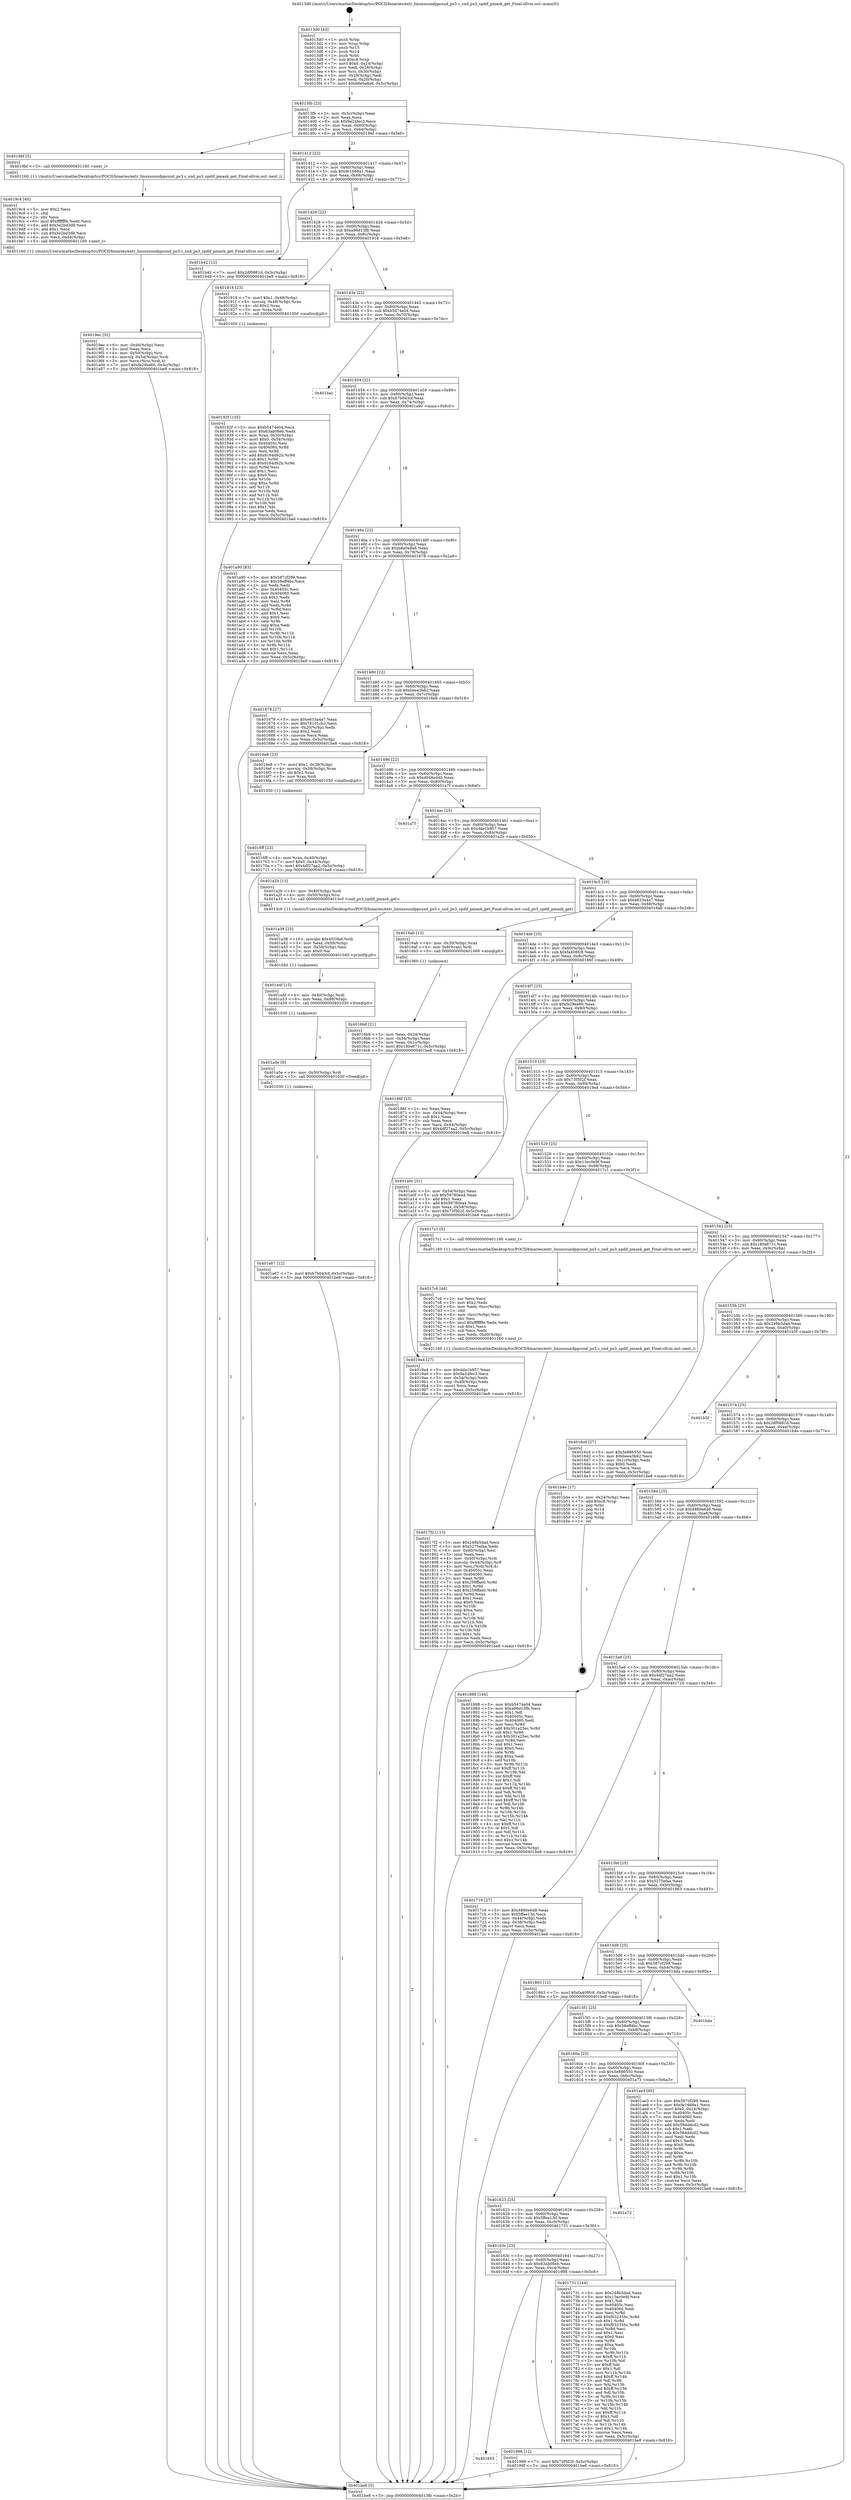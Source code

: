 digraph "0x4013d0" {
  label = "0x4013d0 (/mnt/c/Users/mathe/Desktop/tcc/POCII/binaries/extr_linuxsoundppcsnd_ps3.c_snd_ps3_spdif_pmask_get_Final-ollvm.out::main(0))"
  labelloc = "t"
  node[shape=record]

  Entry [label="",width=0.3,height=0.3,shape=circle,fillcolor=black,style=filled]
  "0x4013fb" [label="{
     0x4013fb [23]\l
     | [instrs]\l
     &nbsp;&nbsp;0x4013fb \<+3\>: mov -0x5c(%rbp),%eax\l
     &nbsp;&nbsp;0x4013fe \<+2\>: mov %eax,%ecx\l
     &nbsp;&nbsp;0x401400 \<+6\>: sub $0x9a24fec3,%ecx\l
     &nbsp;&nbsp;0x401406 \<+3\>: mov %eax,-0x60(%rbp)\l
     &nbsp;&nbsp;0x401409 \<+3\>: mov %ecx,-0x64(%rbp)\l
     &nbsp;&nbsp;0x40140c \<+6\>: je 00000000004019bf \<main+0x5ef\>\l
  }"]
  "0x4019bf" [label="{
     0x4019bf [5]\l
     | [instrs]\l
     &nbsp;&nbsp;0x4019bf \<+5\>: call 0000000000401160 \<next_i\>\l
     | [calls]\l
     &nbsp;&nbsp;0x401160 \{1\} (/mnt/c/Users/mathe/Desktop/tcc/POCII/binaries/extr_linuxsoundppcsnd_ps3.c_snd_ps3_spdif_pmask_get_Final-ollvm.out::next_i)\l
  }"]
  "0x401412" [label="{
     0x401412 [22]\l
     | [instrs]\l
     &nbsp;&nbsp;0x401412 \<+5\>: jmp 0000000000401417 \<main+0x47\>\l
     &nbsp;&nbsp;0x401417 \<+3\>: mov -0x60(%rbp),%eax\l
     &nbsp;&nbsp;0x40141a \<+5\>: sub $0x9c1668a1,%eax\l
     &nbsp;&nbsp;0x40141f \<+3\>: mov %eax,-0x68(%rbp)\l
     &nbsp;&nbsp;0x401422 \<+6\>: je 0000000000401b42 \<main+0x772\>\l
  }"]
  Exit [label="",width=0.3,height=0.3,shape=circle,fillcolor=black,style=filled,peripheries=2]
  "0x401b42" [label="{
     0x401b42 [12]\l
     | [instrs]\l
     &nbsp;&nbsp;0x401b42 \<+7\>: movl $0x2df0881d,-0x5c(%rbp)\l
     &nbsp;&nbsp;0x401b49 \<+5\>: jmp 0000000000401be8 \<main+0x818\>\l
  }"]
  "0x401428" [label="{
     0x401428 [22]\l
     | [instrs]\l
     &nbsp;&nbsp;0x401428 \<+5\>: jmp 000000000040142d \<main+0x5d\>\l
     &nbsp;&nbsp;0x40142d \<+3\>: mov -0x60(%rbp),%eax\l
     &nbsp;&nbsp;0x401430 \<+5\>: sub $0xa96d13fb,%eax\l
     &nbsp;&nbsp;0x401435 \<+3\>: mov %eax,-0x6c(%rbp)\l
     &nbsp;&nbsp;0x401438 \<+6\>: je 0000000000401918 \<main+0x548\>\l
  }"]
  "0x401a67" [label="{
     0x401a67 [12]\l
     | [instrs]\l
     &nbsp;&nbsp;0x401a67 \<+7\>: movl $0xb7b043cf,-0x5c(%rbp)\l
     &nbsp;&nbsp;0x401a6e \<+5\>: jmp 0000000000401be8 \<main+0x818\>\l
  }"]
  "0x401918" [label="{
     0x401918 [23]\l
     | [instrs]\l
     &nbsp;&nbsp;0x401918 \<+7\>: movl $0x1,-0x48(%rbp)\l
     &nbsp;&nbsp;0x40191f \<+4\>: movslq -0x48(%rbp),%rax\l
     &nbsp;&nbsp;0x401923 \<+4\>: shl $0x2,%rax\l
     &nbsp;&nbsp;0x401927 \<+3\>: mov %rax,%rdi\l
     &nbsp;&nbsp;0x40192a \<+5\>: call 0000000000401050 \<malloc@plt\>\l
     | [calls]\l
     &nbsp;&nbsp;0x401050 \{1\} (unknown)\l
  }"]
  "0x40143e" [label="{
     0x40143e [22]\l
     | [instrs]\l
     &nbsp;&nbsp;0x40143e \<+5\>: jmp 0000000000401443 \<main+0x73\>\l
     &nbsp;&nbsp;0x401443 \<+3\>: mov -0x60(%rbp),%eax\l
     &nbsp;&nbsp;0x401446 \<+5\>: sub $0xb5474e04,%eax\l
     &nbsp;&nbsp;0x40144b \<+3\>: mov %eax,-0x70(%rbp)\l
     &nbsp;&nbsp;0x40144e \<+6\>: je 0000000000401bac \<main+0x7dc\>\l
  }"]
  "0x401a5e" [label="{
     0x401a5e [9]\l
     | [instrs]\l
     &nbsp;&nbsp;0x401a5e \<+4\>: mov -0x50(%rbp),%rdi\l
     &nbsp;&nbsp;0x401a62 \<+5\>: call 0000000000401030 \<free@plt\>\l
     | [calls]\l
     &nbsp;&nbsp;0x401030 \{1\} (unknown)\l
  }"]
  "0x401bac" [label="{
     0x401bac\l
  }", style=dashed]
  "0x401454" [label="{
     0x401454 [22]\l
     | [instrs]\l
     &nbsp;&nbsp;0x401454 \<+5\>: jmp 0000000000401459 \<main+0x89\>\l
     &nbsp;&nbsp;0x401459 \<+3\>: mov -0x60(%rbp),%eax\l
     &nbsp;&nbsp;0x40145c \<+5\>: sub $0xb7b043cf,%eax\l
     &nbsp;&nbsp;0x401461 \<+3\>: mov %eax,-0x74(%rbp)\l
     &nbsp;&nbsp;0x401464 \<+6\>: je 0000000000401a90 \<main+0x6c0\>\l
  }"]
  "0x401a4f" [label="{
     0x401a4f [15]\l
     | [instrs]\l
     &nbsp;&nbsp;0x401a4f \<+4\>: mov -0x40(%rbp),%rdi\l
     &nbsp;&nbsp;0x401a53 \<+6\>: mov %eax,-0xd8(%rbp)\l
     &nbsp;&nbsp;0x401a59 \<+5\>: call 0000000000401030 \<free@plt\>\l
     | [calls]\l
     &nbsp;&nbsp;0x401030 \{1\} (unknown)\l
  }"]
  "0x401a90" [label="{
     0x401a90 [83]\l
     | [instrs]\l
     &nbsp;&nbsp;0x401a90 \<+5\>: mov $0x587cf299,%eax\l
     &nbsp;&nbsp;0x401a95 \<+5\>: mov $0x58eff4bc,%ecx\l
     &nbsp;&nbsp;0x401a9a \<+2\>: xor %edx,%edx\l
     &nbsp;&nbsp;0x401a9c \<+7\>: mov 0x40405c,%esi\l
     &nbsp;&nbsp;0x401aa3 \<+7\>: mov 0x404060,%edi\l
     &nbsp;&nbsp;0x401aaa \<+3\>: sub $0x1,%edx\l
     &nbsp;&nbsp;0x401aad \<+3\>: mov %esi,%r8d\l
     &nbsp;&nbsp;0x401ab0 \<+3\>: add %edx,%r8d\l
     &nbsp;&nbsp;0x401ab3 \<+4\>: imul %r8d,%esi\l
     &nbsp;&nbsp;0x401ab7 \<+3\>: and $0x1,%esi\l
     &nbsp;&nbsp;0x401aba \<+3\>: cmp $0x0,%esi\l
     &nbsp;&nbsp;0x401abd \<+4\>: sete %r9b\l
     &nbsp;&nbsp;0x401ac1 \<+3\>: cmp $0xa,%edi\l
     &nbsp;&nbsp;0x401ac4 \<+4\>: setl %r10b\l
     &nbsp;&nbsp;0x401ac8 \<+3\>: mov %r9b,%r11b\l
     &nbsp;&nbsp;0x401acb \<+3\>: and %r10b,%r11b\l
     &nbsp;&nbsp;0x401ace \<+3\>: xor %r10b,%r9b\l
     &nbsp;&nbsp;0x401ad1 \<+3\>: or %r9b,%r11b\l
     &nbsp;&nbsp;0x401ad4 \<+4\>: test $0x1,%r11b\l
     &nbsp;&nbsp;0x401ad8 \<+3\>: cmovne %ecx,%eax\l
     &nbsp;&nbsp;0x401adb \<+3\>: mov %eax,-0x5c(%rbp)\l
     &nbsp;&nbsp;0x401ade \<+5\>: jmp 0000000000401be8 \<main+0x818\>\l
  }"]
  "0x40146a" [label="{
     0x40146a [22]\l
     | [instrs]\l
     &nbsp;&nbsp;0x40146a \<+5\>: jmp 000000000040146f \<main+0x9f\>\l
     &nbsp;&nbsp;0x40146f \<+3\>: mov -0x60(%rbp),%eax\l
     &nbsp;&nbsp;0x401472 \<+5\>: sub $0xb8e0a8a6,%eax\l
     &nbsp;&nbsp;0x401477 \<+3\>: mov %eax,-0x78(%rbp)\l
     &nbsp;&nbsp;0x40147a \<+6\>: je 0000000000401678 \<main+0x2a8\>\l
  }"]
  "0x401a38" [label="{
     0x401a38 [23]\l
     | [instrs]\l
     &nbsp;&nbsp;0x401a38 \<+10\>: movabs $0x4020b6,%rdi\l
     &nbsp;&nbsp;0x401a42 \<+3\>: mov %eax,-0x58(%rbp)\l
     &nbsp;&nbsp;0x401a45 \<+3\>: mov -0x58(%rbp),%esi\l
     &nbsp;&nbsp;0x401a48 \<+2\>: mov $0x0,%al\l
     &nbsp;&nbsp;0x401a4a \<+5\>: call 0000000000401040 \<printf@plt\>\l
     | [calls]\l
     &nbsp;&nbsp;0x401040 \{1\} (unknown)\l
  }"]
  "0x401678" [label="{
     0x401678 [27]\l
     | [instrs]\l
     &nbsp;&nbsp;0x401678 \<+5\>: mov $0xe633a4a7,%eax\l
     &nbsp;&nbsp;0x40167d \<+5\>: mov $0x78101cb2,%ecx\l
     &nbsp;&nbsp;0x401682 \<+3\>: mov -0x20(%rbp),%edx\l
     &nbsp;&nbsp;0x401685 \<+3\>: cmp $0x2,%edx\l
     &nbsp;&nbsp;0x401688 \<+3\>: cmovne %ecx,%eax\l
     &nbsp;&nbsp;0x40168b \<+3\>: mov %eax,-0x5c(%rbp)\l
     &nbsp;&nbsp;0x40168e \<+5\>: jmp 0000000000401be8 \<main+0x818\>\l
  }"]
  "0x401480" [label="{
     0x401480 [22]\l
     | [instrs]\l
     &nbsp;&nbsp;0x401480 \<+5\>: jmp 0000000000401485 \<main+0xb5\>\l
     &nbsp;&nbsp;0x401485 \<+3\>: mov -0x60(%rbp),%eax\l
     &nbsp;&nbsp;0x401488 \<+5\>: sub $0xbeea3b62,%eax\l
     &nbsp;&nbsp;0x40148d \<+3\>: mov %eax,-0x7c(%rbp)\l
     &nbsp;&nbsp;0x401490 \<+6\>: je 00000000004016e8 \<main+0x318\>\l
  }"]
  "0x401be8" [label="{
     0x401be8 [5]\l
     | [instrs]\l
     &nbsp;&nbsp;0x401be8 \<+5\>: jmp 00000000004013fb \<main+0x2b\>\l
  }"]
  "0x4013d0" [label="{
     0x4013d0 [43]\l
     | [instrs]\l
     &nbsp;&nbsp;0x4013d0 \<+1\>: push %rbp\l
     &nbsp;&nbsp;0x4013d1 \<+3\>: mov %rsp,%rbp\l
     &nbsp;&nbsp;0x4013d4 \<+2\>: push %r15\l
     &nbsp;&nbsp;0x4013d6 \<+2\>: push %r14\l
     &nbsp;&nbsp;0x4013d8 \<+1\>: push %rbx\l
     &nbsp;&nbsp;0x4013d9 \<+7\>: sub $0xc8,%rsp\l
     &nbsp;&nbsp;0x4013e0 \<+7\>: movl $0x0,-0x24(%rbp)\l
     &nbsp;&nbsp;0x4013e7 \<+3\>: mov %edi,-0x28(%rbp)\l
     &nbsp;&nbsp;0x4013ea \<+4\>: mov %rsi,-0x30(%rbp)\l
     &nbsp;&nbsp;0x4013ee \<+3\>: mov -0x28(%rbp),%edi\l
     &nbsp;&nbsp;0x4013f1 \<+3\>: mov %edi,-0x20(%rbp)\l
     &nbsp;&nbsp;0x4013f4 \<+7\>: movl $0xb8e0a8a6,-0x5c(%rbp)\l
  }"]
  "0x4019ec" [label="{
     0x4019ec [32]\l
     | [instrs]\l
     &nbsp;&nbsp;0x4019ec \<+6\>: mov -0xd4(%rbp),%ecx\l
     &nbsp;&nbsp;0x4019f2 \<+3\>: imul %eax,%ecx\l
     &nbsp;&nbsp;0x4019f5 \<+4\>: mov -0x50(%rbp),%rsi\l
     &nbsp;&nbsp;0x4019f9 \<+4\>: movslq -0x54(%rbp),%rdi\l
     &nbsp;&nbsp;0x4019fd \<+3\>: mov %ecx,(%rsi,%rdi,4)\l
     &nbsp;&nbsp;0x401a00 \<+7\>: movl $0xfe29ee60,-0x5c(%rbp)\l
     &nbsp;&nbsp;0x401a07 \<+5\>: jmp 0000000000401be8 \<main+0x818\>\l
  }"]
  "0x4016e8" [label="{
     0x4016e8 [23]\l
     | [instrs]\l
     &nbsp;&nbsp;0x4016e8 \<+7\>: movl $0x1,-0x38(%rbp)\l
     &nbsp;&nbsp;0x4016ef \<+4\>: movslq -0x38(%rbp),%rax\l
     &nbsp;&nbsp;0x4016f3 \<+4\>: shl $0x2,%rax\l
     &nbsp;&nbsp;0x4016f7 \<+3\>: mov %rax,%rdi\l
     &nbsp;&nbsp;0x4016fa \<+5\>: call 0000000000401050 \<malloc@plt\>\l
     | [calls]\l
     &nbsp;&nbsp;0x401050 \{1\} (unknown)\l
  }"]
  "0x401496" [label="{
     0x401496 [22]\l
     | [instrs]\l
     &nbsp;&nbsp;0x401496 \<+5\>: jmp 000000000040149b \<main+0xcb\>\l
     &nbsp;&nbsp;0x40149b \<+3\>: mov -0x60(%rbp),%eax\l
     &nbsp;&nbsp;0x40149e \<+5\>: sub $0xd048ed40,%eax\l
     &nbsp;&nbsp;0x4014a3 \<+3\>: mov %eax,-0x80(%rbp)\l
     &nbsp;&nbsp;0x4014a6 \<+6\>: je 0000000000401a7f \<main+0x6af\>\l
  }"]
  "0x4019c4" [label="{
     0x4019c4 [40]\l
     | [instrs]\l
     &nbsp;&nbsp;0x4019c4 \<+5\>: mov $0x2,%ecx\l
     &nbsp;&nbsp;0x4019c9 \<+1\>: cltd\l
     &nbsp;&nbsp;0x4019ca \<+2\>: idiv %ecx\l
     &nbsp;&nbsp;0x4019cc \<+6\>: imul $0xfffffffe,%edx,%ecx\l
     &nbsp;&nbsp;0x4019d2 \<+6\>: add $0x3e2bd3d8,%ecx\l
     &nbsp;&nbsp;0x4019d8 \<+3\>: add $0x1,%ecx\l
     &nbsp;&nbsp;0x4019db \<+6\>: sub $0x3e2bd3d8,%ecx\l
     &nbsp;&nbsp;0x4019e1 \<+6\>: mov %ecx,-0xd4(%rbp)\l
     &nbsp;&nbsp;0x4019e7 \<+5\>: call 0000000000401160 \<next_i\>\l
     | [calls]\l
     &nbsp;&nbsp;0x401160 \{1\} (/mnt/c/Users/mathe/Desktop/tcc/POCII/binaries/extr_linuxsoundppcsnd_ps3.c_snd_ps3_spdif_pmask_get_Final-ollvm.out::next_i)\l
  }"]
  "0x401a7f" [label="{
     0x401a7f\l
  }", style=dashed]
  "0x4014ac" [label="{
     0x4014ac [25]\l
     | [instrs]\l
     &nbsp;&nbsp;0x4014ac \<+5\>: jmp 00000000004014b1 \<main+0xe1\>\l
     &nbsp;&nbsp;0x4014b1 \<+3\>: mov -0x60(%rbp),%eax\l
     &nbsp;&nbsp;0x4014b4 \<+5\>: sub $0xdde1b957,%eax\l
     &nbsp;&nbsp;0x4014b9 \<+6\>: mov %eax,-0x84(%rbp)\l
     &nbsp;&nbsp;0x4014bf \<+6\>: je 0000000000401a2b \<main+0x65b\>\l
  }"]
  "0x401655" [label="{
     0x401655\l
  }", style=dashed]
  "0x401a2b" [label="{
     0x401a2b [13]\l
     | [instrs]\l
     &nbsp;&nbsp;0x401a2b \<+4\>: mov -0x40(%rbp),%rdi\l
     &nbsp;&nbsp;0x401a2f \<+4\>: mov -0x50(%rbp),%rsi\l
     &nbsp;&nbsp;0x401a33 \<+5\>: call 00000000004013c0 \<snd_ps3_spdif_pmask_get\>\l
     | [calls]\l
     &nbsp;&nbsp;0x4013c0 \{1\} (/mnt/c/Users/mathe/Desktop/tcc/POCII/binaries/extr_linuxsoundppcsnd_ps3.c_snd_ps3_spdif_pmask_get_Final-ollvm.out::snd_ps3_spdif_pmask_get)\l
  }"]
  "0x4014c5" [label="{
     0x4014c5 [25]\l
     | [instrs]\l
     &nbsp;&nbsp;0x4014c5 \<+5\>: jmp 00000000004014ca \<main+0xfa\>\l
     &nbsp;&nbsp;0x4014ca \<+3\>: mov -0x60(%rbp),%eax\l
     &nbsp;&nbsp;0x4014cd \<+5\>: sub $0xe633a4a7,%eax\l
     &nbsp;&nbsp;0x4014d2 \<+6\>: mov %eax,-0x88(%rbp)\l
     &nbsp;&nbsp;0x4014d8 \<+6\>: je 00000000004016ab \<main+0x2db\>\l
  }"]
  "0x401998" [label="{
     0x401998 [12]\l
     | [instrs]\l
     &nbsp;&nbsp;0x401998 \<+7\>: movl $0x73f502f,-0x5c(%rbp)\l
     &nbsp;&nbsp;0x40199f \<+5\>: jmp 0000000000401be8 \<main+0x818\>\l
  }"]
  "0x4016ab" [label="{
     0x4016ab [13]\l
     | [instrs]\l
     &nbsp;&nbsp;0x4016ab \<+4\>: mov -0x30(%rbp),%rax\l
     &nbsp;&nbsp;0x4016af \<+4\>: mov 0x8(%rax),%rdi\l
     &nbsp;&nbsp;0x4016b3 \<+5\>: call 0000000000401060 \<atoi@plt\>\l
     | [calls]\l
     &nbsp;&nbsp;0x401060 \{1\} (unknown)\l
  }"]
  "0x4014de" [label="{
     0x4014de [25]\l
     | [instrs]\l
     &nbsp;&nbsp;0x4014de \<+5\>: jmp 00000000004014e3 \<main+0x113\>\l
     &nbsp;&nbsp;0x4014e3 \<+3\>: mov -0x60(%rbp),%eax\l
     &nbsp;&nbsp;0x4014e6 \<+5\>: sub $0xfa408fc8,%eax\l
     &nbsp;&nbsp;0x4014eb \<+6\>: mov %eax,-0x8c(%rbp)\l
     &nbsp;&nbsp;0x4014f1 \<+6\>: je 000000000040186f \<main+0x49f\>\l
  }"]
  "0x4016b8" [label="{
     0x4016b8 [21]\l
     | [instrs]\l
     &nbsp;&nbsp;0x4016b8 \<+3\>: mov %eax,-0x34(%rbp)\l
     &nbsp;&nbsp;0x4016bb \<+3\>: mov -0x34(%rbp),%eax\l
     &nbsp;&nbsp;0x4016be \<+3\>: mov %eax,-0x1c(%rbp)\l
     &nbsp;&nbsp;0x4016c1 \<+7\>: movl $0x180a671c,-0x5c(%rbp)\l
     &nbsp;&nbsp;0x4016c8 \<+5\>: jmp 0000000000401be8 \<main+0x818\>\l
  }"]
  "0x40192f" [label="{
     0x40192f [105]\l
     | [instrs]\l
     &nbsp;&nbsp;0x40192f \<+5\>: mov $0xb5474e04,%ecx\l
     &nbsp;&nbsp;0x401934 \<+5\>: mov $0x63ab08eb,%edx\l
     &nbsp;&nbsp;0x401939 \<+4\>: mov %rax,-0x50(%rbp)\l
     &nbsp;&nbsp;0x40193d \<+7\>: movl $0x0,-0x54(%rbp)\l
     &nbsp;&nbsp;0x401944 \<+7\>: mov 0x40405c,%esi\l
     &nbsp;&nbsp;0x40194b \<+8\>: mov 0x404060,%r8d\l
     &nbsp;&nbsp;0x401953 \<+3\>: mov %esi,%r9d\l
     &nbsp;&nbsp;0x401956 \<+7\>: add $0x9184d92b,%r9d\l
     &nbsp;&nbsp;0x40195d \<+4\>: sub $0x1,%r9d\l
     &nbsp;&nbsp;0x401961 \<+7\>: sub $0x9184d92b,%r9d\l
     &nbsp;&nbsp;0x401968 \<+4\>: imul %r9d,%esi\l
     &nbsp;&nbsp;0x40196c \<+3\>: and $0x1,%esi\l
     &nbsp;&nbsp;0x40196f \<+3\>: cmp $0x0,%esi\l
     &nbsp;&nbsp;0x401972 \<+4\>: sete %r10b\l
     &nbsp;&nbsp;0x401976 \<+4\>: cmp $0xa,%r8d\l
     &nbsp;&nbsp;0x40197a \<+4\>: setl %r11b\l
     &nbsp;&nbsp;0x40197e \<+3\>: mov %r10b,%bl\l
     &nbsp;&nbsp;0x401981 \<+3\>: and %r11b,%bl\l
     &nbsp;&nbsp;0x401984 \<+3\>: xor %r11b,%r10b\l
     &nbsp;&nbsp;0x401987 \<+3\>: or %r10b,%bl\l
     &nbsp;&nbsp;0x40198a \<+3\>: test $0x1,%bl\l
     &nbsp;&nbsp;0x40198d \<+3\>: cmovne %edx,%ecx\l
     &nbsp;&nbsp;0x401990 \<+3\>: mov %ecx,-0x5c(%rbp)\l
     &nbsp;&nbsp;0x401993 \<+5\>: jmp 0000000000401be8 \<main+0x818\>\l
  }"]
  "0x40186f" [label="{
     0x40186f [25]\l
     | [instrs]\l
     &nbsp;&nbsp;0x40186f \<+2\>: xor %eax,%eax\l
     &nbsp;&nbsp;0x401871 \<+3\>: mov -0x44(%rbp),%ecx\l
     &nbsp;&nbsp;0x401874 \<+3\>: sub $0x1,%eax\l
     &nbsp;&nbsp;0x401877 \<+2\>: sub %eax,%ecx\l
     &nbsp;&nbsp;0x401879 \<+3\>: mov %ecx,-0x44(%rbp)\l
     &nbsp;&nbsp;0x40187c \<+7\>: movl $0x4df27aa2,-0x5c(%rbp)\l
     &nbsp;&nbsp;0x401883 \<+5\>: jmp 0000000000401be8 \<main+0x818\>\l
  }"]
  "0x4014f7" [label="{
     0x4014f7 [25]\l
     | [instrs]\l
     &nbsp;&nbsp;0x4014f7 \<+5\>: jmp 00000000004014fc \<main+0x12c\>\l
     &nbsp;&nbsp;0x4014fc \<+3\>: mov -0x60(%rbp),%eax\l
     &nbsp;&nbsp;0x4014ff \<+5\>: sub $0xfe29ee60,%eax\l
     &nbsp;&nbsp;0x401504 \<+6\>: mov %eax,-0x90(%rbp)\l
     &nbsp;&nbsp;0x40150a \<+6\>: je 0000000000401a0c \<main+0x63c\>\l
  }"]
  "0x4017f2" [label="{
     0x4017f2 [113]\l
     | [instrs]\l
     &nbsp;&nbsp;0x4017f2 \<+5\>: mov $0x248b5dad,%ecx\l
     &nbsp;&nbsp;0x4017f7 \<+5\>: mov $0x5275efaa,%edx\l
     &nbsp;&nbsp;0x4017fc \<+6\>: mov -0xd0(%rbp),%esi\l
     &nbsp;&nbsp;0x401802 \<+3\>: imul %eax,%esi\l
     &nbsp;&nbsp;0x401805 \<+4\>: mov -0x40(%rbp),%rdi\l
     &nbsp;&nbsp;0x401809 \<+4\>: movslq -0x44(%rbp),%r8\l
     &nbsp;&nbsp;0x40180d \<+4\>: mov %esi,(%rdi,%r8,4)\l
     &nbsp;&nbsp;0x401811 \<+7\>: mov 0x40405c,%eax\l
     &nbsp;&nbsp;0x401818 \<+7\>: mov 0x404060,%esi\l
     &nbsp;&nbsp;0x40181f \<+3\>: mov %eax,%r9d\l
     &nbsp;&nbsp;0x401822 \<+7\>: sub $0x259ffae0,%r9d\l
     &nbsp;&nbsp;0x401829 \<+4\>: sub $0x1,%r9d\l
     &nbsp;&nbsp;0x40182d \<+7\>: add $0x259ffae0,%r9d\l
     &nbsp;&nbsp;0x401834 \<+4\>: imul %r9d,%eax\l
     &nbsp;&nbsp;0x401838 \<+3\>: and $0x1,%eax\l
     &nbsp;&nbsp;0x40183b \<+3\>: cmp $0x0,%eax\l
     &nbsp;&nbsp;0x40183e \<+4\>: sete %r10b\l
     &nbsp;&nbsp;0x401842 \<+3\>: cmp $0xa,%esi\l
     &nbsp;&nbsp;0x401845 \<+4\>: setl %r11b\l
     &nbsp;&nbsp;0x401849 \<+3\>: mov %r10b,%bl\l
     &nbsp;&nbsp;0x40184c \<+3\>: and %r11b,%bl\l
     &nbsp;&nbsp;0x40184f \<+3\>: xor %r11b,%r10b\l
     &nbsp;&nbsp;0x401852 \<+3\>: or %r10b,%bl\l
     &nbsp;&nbsp;0x401855 \<+3\>: test $0x1,%bl\l
     &nbsp;&nbsp;0x401858 \<+3\>: cmovne %edx,%ecx\l
     &nbsp;&nbsp;0x40185b \<+3\>: mov %ecx,-0x5c(%rbp)\l
     &nbsp;&nbsp;0x40185e \<+5\>: jmp 0000000000401be8 \<main+0x818\>\l
  }"]
  "0x401a0c" [label="{
     0x401a0c [31]\l
     | [instrs]\l
     &nbsp;&nbsp;0x401a0c \<+3\>: mov -0x54(%rbp),%eax\l
     &nbsp;&nbsp;0x401a0f \<+5\>: sub $0x59780ea4,%eax\l
     &nbsp;&nbsp;0x401a14 \<+3\>: add $0x1,%eax\l
     &nbsp;&nbsp;0x401a17 \<+5\>: add $0x59780ea4,%eax\l
     &nbsp;&nbsp;0x401a1c \<+3\>: mov %eax,-0x54(%rbp)\l
     &nbsp;&nbsp;0x401a1f \<+7\>: movl $0x73f502f,-0x5c(%rbp)\l
     &nbsp;&nbsp;0x401a26 \<+5\>: jmp 0000000000401be8 \<main+0x818\>\l
  }"]
  "0x401510" [label="{
     0x401510 [25]\l
     | [instrs]\l
     &nbsp;&nbsp;0x401510 \<+5\>: jmp 0000000000401515 \<main+0x145\>\l
     &nbsp;&nbsp;0x401515 \<+3\>: mov -0x60(%rbp),%eax\l
     &nbsp;&nbsp;0x401518 \<+5\>: sub $0x73f502f,%eax\l
     &nbsp;&nbsp;0x40151d \<+6\>: mov %eax,-0x94(%rbp)\l
     &nbsp;&nbsp;0x401523 \<+6\>: je 00000000004019a4 \<main+0x5d4\>\l
  }"]
  "0x4017c6" [label="{
     0x4017c6 [44]\l
     | [instrs]\l
     &nbsp;&nbsp;0x4017c6 \<+2\>: xor %ecx,%ecx\l
     &nbsp;&nbsp;0x4017c8 \<+5\>: mov $0x2,%edx\l
     &nbsp;&nbsp;0x4017cd \<+6\>: mov %edx,-0xcc(%rbp)\l
     &nbsp;&nbsp;0x4017d3 \<+1\>: cltd\l
     &nbsp;&nbsp;0x4017d4 \<+6\>: mov -0xcc(%rbp),%esi\l
     &nbsp;&nbsp;0x4017da \<+2\>: idiv %esi\l
     &nbsp;&nbsp;0x4017dc \<+6\>: imul $0xfffffffe,%edx,%edx\l
     &nbsp;&nbsp;0x4017e2 \<+3\>: sub $0x1,%ecx\l
     &nbsp;&nbsp;0x4017e5 \<+2\>: sub %ecx,%edx\l
     &nbsp;&nbsp;0x4017e7 \<+6\>: mov %edx,-0xd0(%rbp)\l
     &nbsp;&nbsp;0x4017ed \<+5\>: call 0000000000401160 \<next_i\>\l
     | [calls]\l
     &nbsp;&nbsp;0x401160 \{1\} (/mnt/c/Users/mathe/Desktop/tcc/POCII/binaries/extr_linuxsoundppcsnd_ps3.c_snd_ps3_spdif_pmask_get_Final-ollvm.out::next_i)\l
  }"]
  "0x4019a4" [label="{
     0x4019a4 [27]\l
     | [instrs]\l
     &nbsp;&nbsp;0x4019a4 \<+5\>: mov $0xdde1b957,%eax\l
     &nbsp;&nbsp;0x4019a9 \<+5\>: mov $0x9a24fec3,%ecx\l
     &nbsp;&nbsp;0x4019ae \<+3\>: mov -0x54(%rbp),%edx\l
     &nbsp;&nbsp;0x4019b1 \<+3\>: cmp -0x48(%rbp),%edx\l
     &nbsp;&nbsp;0x4019b4 \<+3\>: cmovl %ecx,%eax\l
     &nbsp;&nbsp;0x4019b7 \<+3\>: mov %eax,-0x5c(%rbp)\l
     &nbsp;&nbsp;0x4019ba \<+5\>: jmp 0000000000401be8 \<main+0x818\>\l
  }"]
  "0x401529" [label="{
     0x401529 [25]\l
     | [instrs]\l
     &nbsp;&nbsp;0x401529 \<+5\>: jmp 000000000040152e \<main+0x15e\>\l
     &nbsp;&nbsp;0x40152e \<+3\>: mov -0x60(%rbp),%eax\l
     &nbsp;&nbsp;0x401531 \<+5\>: sub $0x13ec0e9f,%eax\l
     &nbsp;&nbsp;0x401536 \<+6\>: mov %eax,-0x98(%rbp)\l
     &nbsp;&nbsp;0x40153c \<+6\>: je 00000000004017c1 \<main+0x3f1\>\l
  }"]
  "0x40163c" [label="{
     0x40163c [25]\l
     | [instrs]\l
     &nbsp;&nbsp;0x40163c \<+5\>: jmp 0000000000401641 \<main+0x271\>\l
     &nbsp;&nbsp;0x401641 \<+3\>: mov -0x60(%rbp),%eax\l
     &nbsp;&nbsp;0x401644 \<+5\>: sub $0x63ab08eb,%eax\l
     &nbsp;&nbsp;0x401649 \<+6\>: mov %eax,-0xc4(%rbp)\l
     &nbsp;&nbsp;0x40164f \<+6\>: je 0000000000401998 \<main+0x5c8\>\l
  }"]
  "0x4017c1" [label="{
     0x4017c1 [5]\l
     | [instrs]\l
     &nbsp;&nbsp;0x4017c1 \<+5\>: call 0000000000401160 \<next_i\>\l
     | [calls]\l
     &nbsp;&nbsp;0x401160 \{1\} (/mnt/c/Users/mathe/Desktop/tcc/POCII/binaries/extr_linuxsoundppcsnd_ps3.c_snd_ps3_spdif_pmask_get_Final-ollvm.out::next_i)\l
  }"]
  "0x401542" [label="{
     0x401542 [25]\l
     | [instrs]\l
     &nbsp;&nbsp;0x401542 \<+5\>: jmp 0000000000401547 \<main+0x177\>\l
     &nbsp;&nbsp;0x401547 \<+3\>: mov -0x60(%rbp),%eax\l
     &nbsp;&nbsp;0x40154a \<+5\>: sub $0x180a671c,%eax\l
     &nbsp;&nbsp;0x40154f \<+6\>: mov %eax,-0x9c(%rbp)\l
     &nbsp;&nbsp;0x401555 \<+6\>: je 00000000004016cd \<main+0x2fd\>\l
  }"]
  "0x401731" [label="{
     0x401731 [144]\l
     | [instrs]\l
     &nbsp;&nbsp;0x401731 \<+5\>: mov $0x248b5dad,%eax\l
     &nbsp;&nbsp;0x401736 \<+5\>: mov $0x13ec0e9f,%ecx\l
     &nbsp;&nbsp;0x40173b \<+2\>: mov $0x1,%dl\l
     &nbsp;&nbsp;0x40173d \<+7\>: mov 0x40405c,%esi\l
     &nbsp;&nbsp;0x401744 \<+7\>: mov 0x404060,%edi\l
     &nbsp;&nbsp;0x40174b \<+3\>: mov %esi,%r8d\l
     &nbsp;&nbsp;0x40174e \<+7\>: add $0xf03235bc,%r8d\l
     &nbsp;&nbsp;0x401755 \<+4\>: sub $0x1,%r8d\l
     &nbsp;&nbsp;0x401759 \<+7\>: sub $0xf03235bc,%r8d\l
     &nbsp;&nbsp;0x401760 \<+4\>: imul %r8d,%esi\l
     &nbsp;&nbsp;0x401764 \<+3\>: and $0x1,%esi\l
     &nbsp;&nbsp;0x401767 \<+3\>: cmp $0x0,%esi\l
     &nbsp;&nbsp;0x40176a \<+4\>: sete %r9b\l
     &nbsp;&nbsp;0x40176e \<+3\>: cmp $0xa,%edi\l
     &nbsp;&nbsp;0x401771 \<+4\>: setl %r10b\l
     &nbsp;&nbsp;0x401775 \<+3\>: mov %r9b,%r11b\l
     &nbsp;&nbsp;0x401778 \<+4\>: xor $0xff,%r11b\l
     &nbsp;&nbsp;0x40177c \<+3\>: mov %r10b,%bl\l
     &nbsp;&nbsp;0x40177f \<+3\>: xor $0xff,%bl\l
     &nbsp;&nbsp;0x401782 \<+3\>: xor $0x1,%dl\l
     &nbsp;&nbsp;0x401785 \<+3\>: mov %r11b,%r14b\l
     &nbsp;&nbsp;0x401788 \<+4\>: and $0xff,%r14b\l
     &nbsp;&nbsp;0x40178c \<+3\>: and %dl,%r9b\l
     &nbsp;&nbsp;0x40178f \<+3\>: mov %bl,%r15b\l
     &nbsp;&nbsp;0x401792 \<+4\>: and $0xff,%r15b\l
     &nbsp;&nbsp;0x401796 \<+3\>: and %dl,%r10b\l
     &nbsp;&nbsp;0x401799 \<+3\>: or %r9b,%r14b\l
     &nbsp;&nbsp;0x40179c \<+3\>: or %r10b,%r15b\l
     &nbsp;&nbsp;0x40179f \<+3\>: xor %r15b,%r14b\l
     &nbsp;&nbsp;0x4017a2 \<+3\>: or %bl,%r11b\l
     &nbsp;&nbsp;0x4017a5 \<+4\>: xor $0xff,%r11b\l
     &nbsp;&nbsp;0x4017a9 \<+3\>: or $0x1,%dl\l
     &nbsp;&nbsp;0x4017ac \<+3\>: and %dl,%r11b\l
     &nbsp;&nbsp;0x4017af \<+3\>: or %r11b,%r14b\l
     &nbsp;&nbsp;0x4017b2 \<+4\>: test $0x1,%r14b\l
     &nbsp;&nbsp;0x4017b6 \<+3\>: cmovne %ecx,%eax\l
     &nbsp;&nbsp;0x4017b9 \<+3\>: mov %eax,-0x5c(%rbp)\l
     &nbsp;&nbsp;0x4017bc \<+5\>: jmp 0000000000401be8 \<main+0x818\>\l
  }"]
  "0x4016cd" [label="{
     0x4016cd [27]\l
     | [instrs]\l
     &nbsp;&nbsp;0x4016cd \<+5\>: mov $0x5e886550,%eax\l
     &nbsp;&nbsp;0x4016d2 \<+5\>: mov $0xbeea3b62,%ecx\l
     &nbsp;&nbsp;0x4016d7 \<+3\>: mov -0x1c(%rbp),%edx\l
     &nbsp;&nbsp;0x4016da \<+3\>: cmp $0x0,%edx\l
     &nbsp;&nbsp;0x4016dd \<+3\>: cmove %ecx,%eax\l
     &nbsp;&nbsp;0x4016e0 \<+3\>: mov %eax,-0x5c(%rbp)\l
     &nbsp;&nbsp;0x4016e3 \<+5\>: jmp 0000000000401be8 \<main+0x818\>\l
  }"]
  "0x40155b" [label="{
     0x40155b [25]\l
     | [instrs]\l
     &nbsp;&nbsp;0x40155b \<+5\>: jmp 0000000000401560 \<main+0x190\>\l
     &nbsp;&nbsp;0x401560 \<+3\>: mov -0x60(%rbp),%eax\l
     &nbsp;&nbsp;0x401563 \<+5\>: sub $0x248b5dad,%eax\l
     &nbsp;&nbsp;0x401568 \<+6\>: mov %eax,-0xa0(%rbp)\l
     &nbsp;&nbsp;0x40156e \<+6\>: je 0000000000401b5f \<main+0x78f\>\l
  }"]
  "0x4016ff" [label="{
     0x4016ff [23]\l
     | [instrs]\l
     &nbsp;&nbsp;0x4016ff \<+4\>: mov %rax,-0x40(%rbp)\l
     &nbsp;&nbsp;0x401703 \<+7\>: movl $0x0,-0x44(%rbp)\l
     &nbsp;&nbsp;0x40170a \<+7\>: movl $0x4df27aa2,-0x5c(%rbp)\l
     &nbsp;&nbsp;0x401711 \<+5\>: jmp 0000000000401be8 \<main+0x818\>\l
  }"]
  "0x401623" [label="{
     0x401623 [25]\l
     | [instrs]\l
     &nbsp;&nbsp;0x401623 \<+5\>: jmp 0000000000401628 \<main+0x258\>\l
     &nbsp;&nbsp;0x401628 \<+3\>: mov -0x60(%rbp),%eax\l
     &nbsp;&nbsp;0x40162b \<+5\>: sub $0x5ffae13d,%eax\l
     &nbsp;&nbsp;0x401630 \<+6\>: mov %eax,-0xc0(%rbp)\l
     &nbsp;&nbsp;0x401636 \<+6\>: je 0000000000401731 \<main+0x361\>\l
  }"]
  "0x401b5f" [label="{
     0x401b5f\l
  }", style=dashed]
  "0x401574" [label="{
     0x401574 [25]\l
     | [instrs]\l
     &nbsp;&nbsp;0x401574 \<+5\>: jmp 0000000000401579 \<main+0x1a9\>\l
     &nbsp;&nbsp;0x401579 \<+3\>: mov -0x60(%rbp),%eax\l
     &nbsp;&nbsp;0x40157c \<+5\>: sub $0x2df0881d,%eax\l
     &nbsp;&nbsp;0x401581 \<+6\>: mov %eax,-0xa4(%rbp)\l
     &nbsp;&nbsp;0x401587 \<+6\>: je 0000000000401b4e \<main+0x77e\>\l
  }"]
  "0x401a73" [label="{
     0x401a73\l
  }", style=dashed]
  "0x401b4e" [label="{
     0x401b4e [17]\l
     | [instrs]\l
     &nbsp;&nbsp;0x401b4e \<+3\>: mov -0x24(%rbp),%eax\l
     &nbsp;&nbsp;0x401b51 \<+7\>: add $0xc8,%rsp\l
     &nbsp;&nbsp;0x401b58 \<+1\>: pop %rbx\l
     &nbsp;&nbsp;0x401b59 \<+2\>: pop %r14\l
     &nbsp;&nbsp;0x401b5b \<+2\>: pop %r15\l
     &nbsp;&nbsp;0x401b5d \<+1\>: pop %rbp\l
     &nbsp;&nbsp;0x401b5e \<+1\>: ret\l
  }"]
  "0x40158d" [label="{
     0x40158d [25]\l
     | [instrs]\l
     &nbsp;&nbsp;0x40158d \<+5\>: jmp 0000000000401592 \<main+0x1c2\>\l
     &nbsp;&nbsp;0x401592 \<+3\>: mov -0x60(%rbp),%eax\l
     &nbsp;&nbsp;0x401595 \<+5\>: sub $0x4880e6d8,%eax\l
     &nbsp;&nbsp;0x40159a \<+6\>: mov %eax,-0xa8(%rbp)\l
     &nbsp;&nbsp;0x4015a0 \<+6\>: je 0000000000401888 \<main+0x4b8\>\l
  }"]
  "0x40160a" [label="{
     0x40160a [25]\l
     | [instrs]\l
     &nbsp;&nbsp;0x40160a \<+5\>: jmp 000000000040160f \<main+0x23f\>\l
     &nbsp;&nbsp;0x40160f \<+3\>: mov -0x60(%rbp),%eax\l
     &nbsp;&nbsp;0x401612 \<+5\>: sub $0x5e886550,%eax\l
     &nbsp;&nbsp;0x401617 \<+6\>: mov %eax,-0xbc(%rbp)\l
     &nbsp;&nbsp;0x40161d \<+6\>: je 0000000000401a73 \<main+0x6a3\>\l
  }"]
  "0x401888" [label="{
     0x401888 [144]\l
     | [instrs]\l
     &nbsp;&nbsp;0x401888 \<+5\>: mov $0xb5474e04,%eax\l
     &nbsp;&nbsp;0x40188d \<+5\>: mov $0xa96d13fb,%ecx\l
     &nbsp;&nbsp;0x401892 \<+2\>: mov $0x1,%dl\l
     &nbsp;&nbsp;0x401894 \<+7\>: mov 0x40405c,%esi\l
     &nbsp;&nbsp;0x40189b \<+7\>: mov 0x404060,%edi\l
     &nbsp;&nbsp;0x4018a2 \<+3\>: mov %esi,%r8d\l
     &nbsp;&nbsp;0x4018a5 \<+7\>: add $0x301a25ec,%r8d\l
     &nbsp;&nbsp;0x4018ac \<+4\>: sub $0x1,%r8d\l
     &nbsp;&nbsp;0x4018b0 \<+7\>: sub $0x301a25ec,%r8d\l
     &nbsp;&nbsp;0x4018b7 \<+4\>: imul %r8d,%esi\l
     &nbsp;&nbsp;0x4018bb \<+3\>: and $0x1,%esi\l
     &nbsp;&nbsp;0x4018be \<+3\>: cmp $0x0,%esi\l
     &nbsp;&nbsp;0x4018c1 \<+4\>: sete %r9b\l
     &nbsp;&nbsp;0x4018c5 \<+3\>: cmp $0xa,%edi\l
     &nbsp;&nbsp;0x4018c8 \<+4\>: setl %r10b\l
     &nbsp;&nbsp;0x4018cc \<+3\>: mov %r9b,%r11b\l
     &nbsp;&nbsp;0x4018cf \<+4\>: xor $0xff,%r11b\l
     &nbsp;&nbsp;0x4018d3 \<+3\>: mov %r10b,%bl\l
     &nbsp;&nbsp;0x4018d6 \<+3\>: xor $0xff,%bl\l
     &nbsp;&nbsp;0x4018d9 \<+3\>: xor $0x1,%dl\l
     &nbsp;&nbsp;0x4018dc \<+3\>: mov %r11b,%r14b\l
     &nbsp;&nbsp;0x4018df \<+4\>: and $0xff,%r14b\l
     &nbsp;&nbsp;0x4018e3 \<+3\>: and %dl,%r9b\l
     &nbsp;&nbsp;0x4018e6 \<+3\>: mov %bl,%r15b\l
     &nbsp;&nbsp;0x4018e9 \<+4\>: and $0xff,%r15b\l
     &nbsp;&nbsp;0x4018ed \<+3\>: and %dl,%r10b\l
     &nbsp;&nbsp;0x4018f0 \<+3\>: or %r9b,%r14b\l
     &nbsp;&nbsp;0x4018f3 \<+3\>: or %r10b,%r15b\l
     &nbsp;&nbsp;0x4018f6 \<+3\>: xor %r15b,%r14b\l
     &nbsp;&nbsp;0x4018f9 \<+3\>: or %bl,%r11b\l
     &nbsp;&nbsp;0x4018fc \<+4\>: xor $0xff,%r11b\l
     &nbsp;&nbsp;0x401900 \<+3\>: or $0x1,%dl\l
     &nbsp;&nbsp;0x401903 \<+3\>: and %dl,%r11b\l
     &nbsp;&nbsp;0x401906 \<+3\>: or %r11b,%r14b\l
     &nbsp;&nbsp;0x401909 \<+4\>: test $0x1,%r14b\l
     &nbsp;&nbsp;0x40190d \<+3\>: cmovne %ecx,%eax\l
     &nbsp;&nbsp;0x401910 \<+3\>: mov %eax,-0x5c(%rbp)\l
     &nbsp;&nbsp;0x401913 \<+5\>: jmp 0000000000401be8 \<main+0x818\>\l
  }"]
  "0x4015a6" [label="{
     0x4015a6 [25]\l
     | [instrs]\l
     &nbsp;&nbsp;0x4015a6 \<+5\>: jmp 00000000004015ab \<main+0x1db\>\l
     &nbsp;&nbsp;0x4015ab \<+3\>: mov -0x60(%rbp),%eax\l
     &nbsp;&nbsp;0x4015ae \<+5\>: sub $0x4df27aa2,%eax\l
     &nbsp;&nbsp;0x4015b3 \<+6\>: mov %eax,-0xac(%rbp)\l
     &nbsp;&nbsp;0x4015b9 \<+6\>: je 0000000000401716 \<main+0x346\>\l
  }"]
  "0x401ae3" [label="{
     0x401ae3 [95]\l
     | [instrs]\l
     &nbsp;&nbsp;0x401ae3 \<+5\>: mov $0x587cf299,%eax\l
     &nbsp;&nbsp;0x401ae8 \<+5\>: mov $0x9c1668a1,%ecx\l
     &nbsp;&nbsp;0x401aed \<+7\>: movl $0x0,-0x24(%rbp)\l
     &nbsp;&nbsp;0x401af4 \<+7\>: mov 0x40405c,%edx\l
     &nbsp;&nbsp;0x401afb \<+7\>: mov 0x404060,%esi\l
     &nbsp;&nbsp;0x401b02 \<+2\>: mov %edx,%edi\l
     &nbsp;&nbsp;0x401b04 \<+6\>: add $0x58dddcd2,%edi\l
     &nbsp;&nbsp;0x401b0a \<+3\>: sub $0x1,%edi\l
     &nbsp;&nbsp;0x401b0d \<+6\>: sub $0x58dddcd2,%edi\l
     &nbsp;&nbsp;0x401b13 \<+3\>: imul %edi,%edx\l
     &nbsp;&nbsp;0x401b16 \<+3\>: and $0x1,%edx\l
     &nbsp;&nbsp;0x401b19 \<+3\>: cmp $0x0,%edx\l
     &nbsp;&nbsp;0x401b1c \<+4\>: sete %r8b\l
     &nbsp;&nbsp;0x401b20 \<+3\>: cmp $0xa,%esi\l
     &nbsp;&nbsp;0x401b23 \<+4\>: setl %r9b\l
     &nbsp;&nbsp;0x401b27 \<+3\>: mov %r8b,%r10b\l
     &nbsp;&nbsp;0x401b2a \<+3\>: and %r9b,%r10b\l
     &nbsp;&nbsp;0x401b2d \<+3\>: xor %r9b,%r8b\l
     &nbsp;&nbsp;0x401b30 \<+3\>: or %r8b,%r10b\l
     &nbsp;&nbsp;0x401b33 \<+4\>: test $0x1,%r10b\l
     &nbsp;&nbsp;0x401b37 \<+3\>: cmovne %ecx,%eax\l
     &nbsp;&nbsp;0x401b3a \<+3\>: mov %eax,-0x5c(%rbp)\l
     &nbsp;&nbsp;0x401b3d \<+5\>: jmp 0000000000401be8 \<main+0x818\>\l
  }"]
  "0x401716" [label="{
     0x401716 [27]\l
     | [instrs]\l
     &nbsp;&nbsp;0x401716 \<+5\>: mov $0x4880e6d8,%eax\l
     &nbsp;&nbsp;0x40171b \<+5\>: mov $0x5ffae13d,%ecx\l
     &nbsp;&nbsp;0x401720 \<+3\>: mov -0x44(%rbp),%edx\l
     &nbsp;&nbsp;0x401723 \<+3\>: cmp -0x38(%rbp),%edx\l
     &nbsp;&nbsp;0x401726 \<+3\>: cmovl %ecx,%eax\l
     &nbsp;&nbsp;0x401729 \<+3\>: mov %eax,-0x5c(%rbp)\l
     &nbsp;&nbsp;0x40172c \<+5\>: jmp 0000000000401be8 \<main+0x818\>\l
  }"]
  "0x4015bf" [label="{
     0x4015bf [25]\l
     | [instrs]\l
     &nbsp;&nbsp;0x4015bf \<+5\>: jmp 00000000004015c4 \<main+0x1f4\>\l
     &nbsp;&nbsp;0x4015c4 \<+3\>: mov -0x60(%rbp),%eax\l
     &nbsp;&nbsp;0x4015c7 \<+5\>: sub $0x5275efaa,%eax\l
     &nbsp;&nbsp;0x4015cc \<+6\>: mov %eax,-0xb0(%rbp)\l
     &nbsp;&nbsp;0x4015d2 \<+6\>: je 0000000000401863 \<main+0x493\>\l
  }"]
  "0x4015f1" [label="{
     0x4015f1 [25]\l
     | [instrs]\l
     &nbsp;&nbsp;0x4015f1 \<+5\>: jmp 00000000004015f6 \<main+0x226\>\l
     &nbsp;&nbsp;0x4015f6 \<+3\>: mov -0x60(%rbp),%eax\l
     &nbsp;&nbsp;0x4015f9 \<+5\>: sub $0x58eff4bc,%eax\l
     &nbsp;&nbsp;0x4015fe \<+6\>: mov %eax,-0xb8(%rbp)\l
     &nbsp;&nbsp;0x401604 \<+6\>: je 0000000000401ae3 \<main+0x713\>\l
  }"]
  "0x401863" [label="{
     0x401863 [12]\l
     | [instrs]\l
     &nbsp;&nbsp;0x401863 \<+7\>: movl $0xfa408fc8,-0x5c(%rbp)\l
     &nbsp;&nbsp;0x40186a \<+5\>: jmp 0000000000401be8 \<main+0x818\>\l
  }"]
  "0x4015d8" [label="{
     0x4015d8 [25]\l
     | [instrs]\l
     &nbsp;&nbsp;0x4015d8 \<+5\>: jmp 00000000004015dd \<main+0x20d\>\l
     &nbsp;&nbsp;0x4015dd \<+3\>: mov -0x60(%rbp),%eax\l
     &nbsp;&nbsp;0x4015e0 \<+5\>: sub $0x587cf299,%eax\l
     &nbsp;&nbsp;0x4015e5 \<+6\>: mov %eax,-0xb4(%rbp)\l
     &nbsp;&nbsp;0x4015eb \<+6\>: je 0000000000401bda \<main+0x80a\>\l
  }"]
  "0x401bda" [label="{
     0x401bda\l
  }", style=dashed]
  Entry -> "0x4013d0" [label=" 1"]
  "0x4013fb" -> "0x4019bf" [label=" 1"]
  "0x4013fb" -> "0x401412" [label=" 21"]
  "0x401b4e" -> Exit [label=" 1"]
  "0x401412" -> "0x401b42" [label=" 1"]
  "0x401412" -> "0x401428" [label=" 20"]
  "0x401b42" -> "0x401be8" [label=" 1"]
  "0x401428" -> "0x401918" [label=" 1"]
  "0x401428" -> "0x40143e" [label=" 19"]
  "0x401ae3" -> "0x401be8" [label=" 1"]
  "0x40143e" -> "0x401bac" [label=" 0"]
  "0x40143e" -> "0x401454" [label=" 19"]
  "0x401a90" -> "0x401be8" [label=" 1"]
  "0x401454" -> "0x401a90" [label=" 1"]
  "0x401454" -> "0x40146a" [label=" 18"]
  "0x401a67" -> "0x401be8" [label=" 1"]
  "0x40146a" -> "0x401678" [label=" 1"]
  "0x40146a" -> "0x401480" [label=" 17"]
  "0x401678" -> "0x401be8" [label=" 1"]
  "0x4013d0" -> "0x4013fb" [label=" 1"]
  "0x401be8" -> "0x4013fb" [label=" 21"]
  "0x401a5e" -> "0x401a67" [label=" 1"]
  "0x401480" -> "0x4016e8" [label=" 1"]
  "0x401480" -> "0x401496" [label=" 16"]
  "0x401a4f" -> "0x401a5e" [label=" 1"]
  "0x401496" -> "0x401a7f" [label=" 0"]
  "0x401496" -> "0x4014ac" [label=" 16"]
  "0x401a38" -> "0x401a4f" [label=" 1"]
  "0x4014ac" -> "0x401a2b" [label=" 1"]
  "0x4014ac" -> "0x4014c5" [label=" 15"]
  "0x401a2b" -> "0x401a38" [label=" 1"]
  "0x4014c5" -> "0x4016ab" [label=" 1"]
  "0x4014c5" -> "0x4014de" [label=" 14"]
  "0x4016ab" -> "0x4016b8" [label=" 1"]
  "0x4016b8" -> "0x401be8" [label=" 1"]
  "0x401a0c" -> "0x401be8" [label=" 1"]
  "0x4014de" -> "0x40186f" [label=" 1"]
  "0x4014de" -> "0x4014f7" [label=" 13"]
  "0x4019c4" -> "0x4019ec" [label=" 1"]
  "0x4014f7" -> "0x401a0c" [label=" 1"]
  "0x4014f7" -> "0x401510" [label=" 12"]
  "0x4019bf" -> "0x4019c4" [label=" 1"]
  "0x401510" -> "0x4019a4" [label=" 2"]
  "0x401510" -> "0x401529" [label=" 10"]
  "0x4019a4" -> "0x401be8" [label=" 2"]
  "0x401529" -> "0x4017c1" [label=" 1"]
  "0x401529" -> "0x401542" [label=" 9"]
  "0x401998" -> "0x401be8" [label=" 1"]
  "0x401542" -> "0x4016cd" [label=" 1"]
  "0x401542" -> "0x40155b" [label=" 8"]
  "0x4016cd" -> "0x401be8" [label=" 1"]
  "0x4016e8" -> "0x4016ff" [label=" 1"]
  "0x4016ff" -> "0x401be8" [label=" 1"]
  "0x40163c" -> "0x401655" [label=" 0"]
  "0x40155b" -> "0x401b5f" [label=" 0"]
  "0x40155b" -> "0x401574" [label=" 8"]
  "0x4019ec" -> "0x401be8" [label=" 1"]
  "0x401574" -> "0x401b4e" [label=" 1"]
  "0x401574" -> "0x40158d" [label=" 7"]
  "0x40192f" -> "0x401be8" [label=" 1"]
  "0x40158d" -> "0x401888" [label=" 1"]
  "0x40158d" -> "0x4015a6" [label=" 6"]
  "0x401888" -> "0x401be8" [label=" 1"]
  "0x4015a6" -> "0x401716" [label=" 2"]
  "0x4015a6" -> "0x4015bf" [label=" 4"]
  "0x401716" -> "0x401be8" [label=" 2"]
  "0x40186f" -> "0x401be8" [label=" 1"]
  "0x4015bf" -> "0x401863" [label=" 1"]
  "0x4015bf" -> "0x4015d8" [label=" 3"]
  "0x4017f2" -> "0x401be8" [label=" 1"]
  "0x4015d8" -> "0x401bda" [label=" 0"]
  "0x4015d8" -> "0x4015f1" [label=" 3"]
  "0x401863" -> "0x401be8" [label=" 1"]
  "0x4015f1" -> "0x401ae3" [label=" 1"]
  "0x4015f1" -> "0x40160a" [label=" 2"]
  "0x401918" -> "0x40192f" [label=" 1"]
  "0x40160a" -> "0x401a73" [label=" 0"]
  "0x40160a" -> "0x401623" [label=" 2"]
  "0x40163c" -> "0x401998" [label=" 1"]
  "0x401623" -> "0x401731" [label=" 1"]
  "0x401623" -> "0x40163c" [label=" 1"]
  "0x401731" -> "0x401be8" [label=" 1"]
  "0x4017c1" -> "0x4017c6" [label=" 1"]
  "0x4017c6" -> "0x4017f2" [label=" 1"]
}
